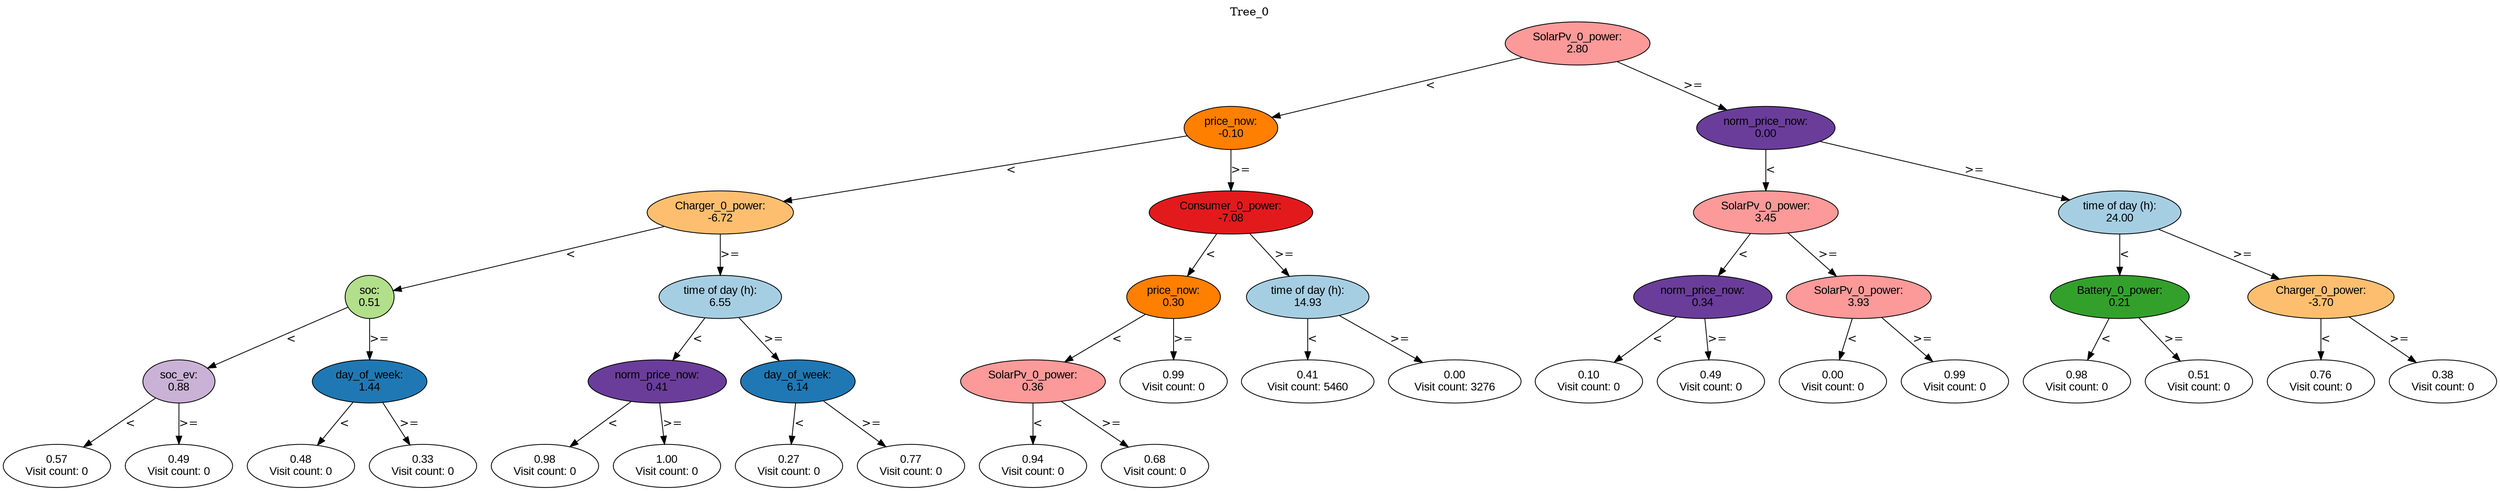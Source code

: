 digraph BST {
    node [fontname="Arial" style=filled colorscheme=paired12];
    0 [ label = "SolarPv_0_power:
2.80" fillcolor=5];
    1 [ label = "price_now:
-0.10" fillcolor=8];
    2 [ label = "Charger_0_power:
-6.72" fillcolor=7];
    3 [ label = "soc:
0.51" fillcolor=3];
    4 [ label = "soc_ev:
0.88" fillcolor=9];
    5 [ label = "0.57
Visit count: 0" fillcolor=white];
    6 [ label = "0.49
Visit count: 0" fillcolor=white];
    7 [ label = "day_of_week:
1.44" fillcolor=2];
    8 [ label = "0.48
Visit count: 0" fillcolor=white];
    9 [ label = "0.33
Visit count: 0" fillcolor=white];
    10 [ label = "time of day (h):
6.55" fillcolor=1];
    11 [ label = "norm_price_now:
0.41" fillcolor=10];
    12 [ label = "0.98
Visit count: 0" fillcolor=white];
    13 [ label = "1.00
Visit count: 0" fillcolor=white];
    14 [ label = "day_of_week:
6.14" fillcolor=2];
    15 [ label = "0.27
Visit count: 0" fillcolor=white];
    16 [ label = "0.77
Visit count: 0" fillcolor=white];
    17 [ label = "Consumer_0_power:
-7.08" fillcolor=6];
    18 [ label = "price_now:
0.30" fillcolor=8];
    19 [ label = "SolarPv_0_power:
0.36" fillcolor=5];
    20 [ label = "0.94
Visit count: 0" fillcolor=white];
    21 [ label = "0.68
Visit count: 0" fillcolor=white];
    22 [ label = "0.99
Visit count: 0" fillcolor=white];
    23 [ label = "time of day (h):
14.93" fillcolor=1];
    24 [ label = "0.41
Visit count: 5460" fillcolor=white];
    25 [ label = "0.00
Visit count: 3276" fillcolor=white];
    26 [ label = "norm_price_now:
0.00" fillcolor=10];
    27 [ label = "SolarPv_0_power:
3.45" fillcolor=5];
    28 [ label = "norm_price_now:
0.34" fillcolor=10];
    29 [ label = "0.10
Visit count: 0" fillcolor=white];
    30 [ label = "0.49
Visit count: 0" fillcolor=white];
    31 [ label = "SolarPv_0_power:
3.93" fillcolor=5];
    32 [ label = "0.00
Visit count: 0" fillcolor=white];
    33 [ label = "0.99
Visit count: 0" fillcolor=white];
    34 [ label = "time of day (h):
24.00" fillcolor=1];
    35 [ label = "Battery_0_power:
0.21" fillcolor=4];
    36 [ label = "0.98
Visit count: 0" fillcolor=white];
    37 [ label = "0.51
Visit count: 0" fillcolor=white];
    38 [ label = "Charger_0_power:
-3.70" fillcolor=7];
    39 [ label = "0.76
Visit count: 0" fillcolor=white];
    40 [ label = "0.38
Visit count: 0" fillcolor=white];

    0  -> 1[ label = "<"];
    0  -> 26[ label = ">="];
    1  -> 2[ label = "<"];
    1  -> 17[ label = ">="];
    2  -> 3[ label = "<"];
    2  -> 10[ label = ">="];
    3  -> 4[ label = "<"];
    3  -> 7[ label = ">="];
    4  -> 5[ label = "<"];
    4  -> 6[ label = ">="];
    7  -> 8[ label = "<"];
    7  -> 9[ label = ">="];
    10  -> 11[ label = "<"];
    10  -> 14[ label = ">="];
    11  -> 12[ label = "<"];
    11  -> 13[ label = ">="];
    14  -> 15[ label = "<"];
    14  -> 16[ label = ">="];
    17  -> 18[ label = "<"];
    17  -> 23[ label = ">="];
    18  -> 19[ label = "<"];
    18  -> 22[ label = ">="];
    19  -> 20[ label = "<"];
    19  -> 21[ label = ">="];
    23  -> 24[ label = "<"];
    23  -> 25[ label = ">="];
    26  -> 27[ label = "<"];
    26  -> 34[ label = ">="];
    27  -> 28[ label = "<"];
    27  -> 31[ label = ">="];
    28  -> 29[ label = "<"];
    28  -> 30[ label = ">="];
    31  -> 32[ label = "<"];
    31  -> 33[ label = ">="];
    34  -> 35[ label = "<"];
    34  -> 38[ label = ">="];
    35  -> 36[ label = "<"];
    35  -> 37[ label = ">="];
    38  -> 39[ label = "<"];
    38  -> 40[ label = ">="];

    labelloc="t";
    label="Tree_0";
}